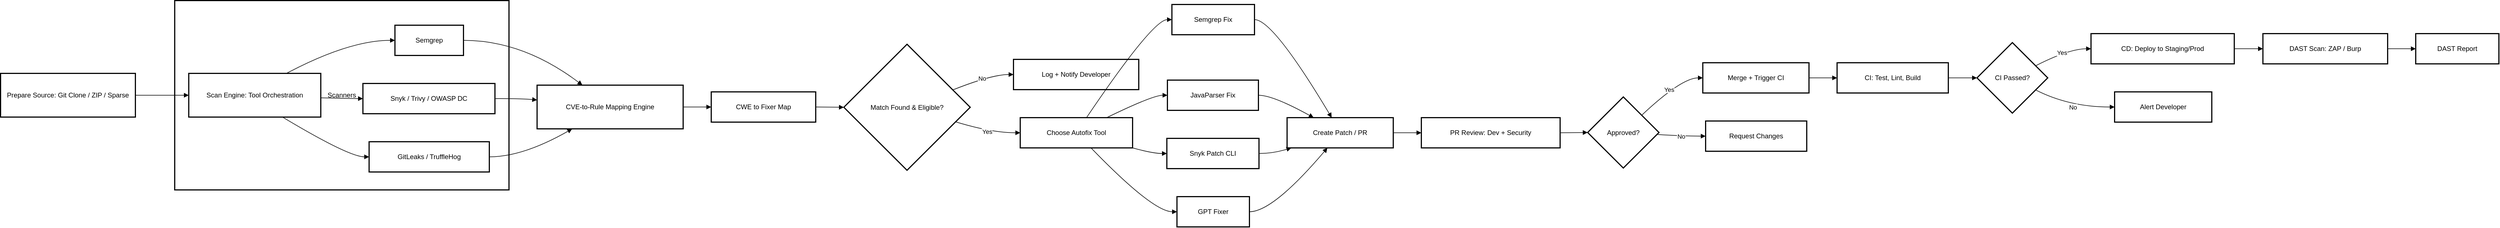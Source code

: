 <mxfile version="28.0.4">
  <diagram name="Page-1" id="E6P_ZnN2hjE3YP69OVNa">
    <mxGraphModel dx="1011" dy="501" grid="1" gridSize="10" guides="1" tooltips="1" connect="1" arrows="1" fold="1" page="1" pageScale="1" pageWidth="850" pageHeight="1100" math="0" shadow="0">
      <root>
        <mxCell id="0" />
        <mxCell id="1" parent="0" />
        <mxCell id="FPQvH17uCTwL44nKcSKR-1" value="Scanners" style="whiteSpace=wrap;strokeWidth=2;" vertex="1" parent="1">
          <mxGeometry x="330" y="17" width="595" height="338" as="geometry" />
        </mxCell>
        <mxCell id="FPQvH17uCTwL44nKcSKR-2" value="Prepare Source: Git Clone / ZIP / Sparse" style="whiteSpace=wrap;strokeWidth=2;" vertex="1" parent="1">
          <mxGeometry x="20" y="147" width="240" height="78" as="geometry" />
        </mxCell>
        <mxCell id="FPQvH17uCTwL44nKcSKR-3" value="Scan Engine: Tool Orchestration" style="whiteSpace=wrap;strokeWidth=2;" vertex="1" parent="1">
          <mxGeometry x="355" y="147" width="235" height="78" as="geometry" />
        </mxCell>
        <mxCell id="FPQvH17uCTwL44nKcSKR-4" value="Semgrep" style="whiteSpace=wrap;strokeWidth=2;" vertex="1" parent="1">
          <mxGeometry x="722" y="61" width="122" height="54" as="geometry" />
        </mxCell>
        <mxCell id="FPQvH17uCTwL44nKcSKR-5" value="Snyk / Trivy / OWASP DC" style="whiteSpace=wrap;strokeWidth=2;" vertex="1" parent="1">
          <mxGeometry x="665" y="165" width="235" height="54" as="geometry" />
        </mxCell>
        <mxCell id="FPQvH17uCTwL44nKcSKR-6" value="GitLeaks / TruffleHog" style="whiteSpace=wrap;strokeWidth=2;" vertex="1" parent="1">
          <mxGeometry x="676" y="269" width="214" height="54" as="geometry" />
        </mxCell>
        <mxCell id="FPQvH17uCTwL44nKcSKR-7" value="CVE-to-Rule Mapping Engine" style="whiteSpace=wrap;strokeWidth=2;" vertex="1" parent="1">
          <mxGeometry x="975" y="168" width="260" height="78" as="geometry" />
        </mxCell>
        <mxCell id="FPQvH17uCTwL44nKcSKR-8" value="CWE to Fixer Map" style="whiteSpace=wrap;strokeWidth=2;" vertex="1" parent="1">
          <mxGeometry x="1285" y="180" width="186" height="54" as="geometry" />
        </mxCell>
        <mxCell id="FPQvH17uCTwL44nKcSKR-9" value="Match Found &amp; Eligible?" style="rhombus;strokeWidth=2;whiteSpace=wrap;" vertex="1" parent="1">
          <mxGeometry x="1521" y="95" width="225" height="225" as="geometry" />
        </mxCell>
        <mxCell id="FPQvH17uCTwL44nKcSKR-10" value="Log + Notify Developer" style="whiteSpace=wrap;strokeWidth=2;" vertex="1" parent="1">
          <mxGeometry x="1823" y="122" width="223" height="54" as="geometry" />
        </mxCell>
        <mxCell id="FPQvH17uCTwL44nKcSKR-11" value="Choose Autofix Tool" style="whiteSpace=wrap;strokeWidth=2;" vertex="1" parent="1">
          <mxGeometry x="1835" y="226" width="200" height="54" as="geometry" />
        </mxCell>
        <mxCell id="FPQvH17uCTwL44nKcSKR-12" value="Semgrep Fix" style="whiteSpace=wrap;strokeWidth=2;" vertex="1" parent="1">
          <mxGeometry x="2105" y="24" width="147" height="54" as="geometry" />
        </mxCell>
        <mxCell id="FPQvH17uCTwL44nKcSKR-13" value="JavaParser Fix" style="whiteSpace=wrap;strokeWidth=2;" vertex="1" parent="1">
          <mxGeometry x="2097" y="159" width="162" height="54" as="geometry" />
        </mxCell>
        <mxCell id="FPQvH17uCTwL44nKcSKR-14" value="Snyk Patch CLI" style="whiteSpace=wrap;strokeWidth=2;" vertex="1" parent="1">
          <mxGeometry x="2096" y="263" width="164" height="54" as="geometry" />
        </mxCell>
        <mxCell id="FPQvH17uCTwL44nKcSKR-15" value="GPT Fixer" style="whiteSpace=wrap;strokeWidth=2;" vertex="1" parent="1">
          <mxGeometry x="2114" y="367" width="129" height="54" as="geometry" />
        </mxCell>
        <mxCell id="FPQvH17uCTwL44nKcSKR-16" value="Create Patch / PR" style="whiteSpace=wrap;strokeWidth=2;" vertex="1" parent="1">
          <mxGeometry x="2310" y="226" width="189" height="54" as="geometry" />
        </mxCell>
        <mxCell id="FPQvH17uCTwL44nKcSKR-17" value="PR Review: Dev + Security" style="whiteSpace=wrap;strokeWidth=2;" vertex="1" parent="1">
          <mxGeometry x="2549" y="226" width="247" height="54" as="geometry" />
        </mxCell>
        <mxCell id="FPQvH17uCTwL44nKcSKR-18" value="Approved?" style="rhombus;strokeWidth=2;whiteSpace=wrap;" vertex="1" parent="1">
          <mxGeometry x="2845" y="189" width="127" height="127" as="geometry" />
        </mxCell>
        <mxCell id="FPQvH17uCTwL44nKcSKR-19" value="Merge + Trigger CI" style="whiteSpace=wrap;strokeWidth=2;" vertex="1" parent="1">
          <mxGeometry x="3050" y="128" width="189" height="54" as="geometry" />
        </mxCell>
        <mxCell id="FPQvH17uCTwL44nKcSKR-20" value="Request Changes" style="whiteSpace=wrap;strokeWidth=2;" vertex="1" parent="1">
          <mxGeometry x="3055" y="232" width="180" height="54" as="geometry" />
        </mxCell>
        <mxCell id="FPQvH17uCTwL44nKcSKR-21" value="CI: Test, Lint, Build" style="whiteSpace=wrap;strokeWidth=2;" vertex="1" parent="1">
          <mxGeometry x="3289" y="128" width="198" height="54" as="geometry" />
        </mxCell>
        <mxCell id="FPQvH17uCTwL44nKcSKR-22" value="CI Passed?" style="rhombus;strokeWidth=2;whiteSpace=wrap;" vertex="1" parent="1">
          <mxGeometry x="3538" y="92" width="126" height="126" as="geometry" />
        </mxCell>
        <mxCell id="FPQvH17uCTwL44nKcSKR-23" value="CD: Deploy to Staging/Prod" style="whiteSpace=wrap;strokeWidth=2;" vertex="1" parent="1">
          <mxGeometry x="3741" y="76" width="255" height="54" as="geometry" />
        </mxCell>
        <mxCell id="FPQvH17uCTwL44nKcSKR-24" value="Alert Developer" style="whiteSpace=wrap;strokeWidth=2;" vertex="1" parent="1">
          <mxGeometry x="3783" y="180" width="173" height="54" as="geometry" />
        </mxCell>
        <mxCell id="FPQvH17uCTwL44nKcSKR-25" value="DAST Scan: ZAP / Burp" style="whiteSpace=wrap;strokeWidth=2;" vertex="1" parent="1">
          <mxGeometry x="4047" y="76" width="222" height="54" as="geometry" />
        </mxCell>
        <mxCell id="FPQvH17uCTwL44nKcSKR-26" value="DAST Report" style="whiteSpace=wrap;strokeWidth=2;" vertex="1" parent="1">
          <mxGeometry x="4319" y="76" width="148" height="54" as="geometry" />
        </mxCell>
        <mxCell id="FPQvH17uCTwL44nKcSKR-27" value="" style="curved=1;startArrow=none;endArrow=block;exitX=1;exitY=0.5;entryX=0;entryY=0.5;rounded=0;" edge="1" parent="1" source="FPQvH17uCTwL44nKcSKR-2" target="FPQvH17uCTwL44nKcSKR-3">
          <mxGeometry relative="1" as="geometry">
            <Array as="points" />
          </mxGeometry>
        </mxCell>
        <mxCell id="FPQvH17uCTwL44nKcSKR-28" value="" style="curved=1;startArrow=none;endArrow=block;exitX=0.74;exitY=0;entryX=0;entryY=0.5;rounded=0;" edge="1" parent="1" source="FPQvH17uCTwL44nKcSKR-3" target="FPQvH17uCTwL44nKcSKR-4">
          <mxGeometry relative="1" as="geometry">
            <Array as="points">
              <mxPoint x="640" y="88" />
            </Array>
          </mxGeometry>
        </mxCell>
        <mxCell id="FPQvH17uCTwL44nKcSKR-29" value="" style="curved=1;startArrow=none;endArrow=block;exitX=1;exitY=0.56;entryX=0;entryY=0.5;rounded=0;" edge="1" parent="1" source="FPQvH17uCTwL44nKcSKR-3" target="FPQvH17uCTwL44nKcSKR-5">
          <mxGeometry relative="1" as="geometry">
            <Array as="points">
              <mxPoint x="640" y="192" />
            </Array>
          </mxGeometry>
        </mxCell>
        <mxCell id="FPQvH17uCTwL44nKcSKR-30" value="" style="curved=1;startArrow=none;endArrow=block;exitX=0.71;exitY=1;entryX=0;entryY=0.5;rounded=0;" edge="1" parent="1" source="FPQvH17uCTwL44nKcSKR-3" target="FPQvH17uCTwL44nKcSKR-6">
          <mxGeometry relative="1" as="geometry">
            <Array as="points">
              <mxPoint x="640" y="296" />
            </Array>
          </mxGeometry>
        </mxCell>
        <mxCell id="FPQvH17uCTwL44nKcSKR-31" value="" style="curved=1;startArrow=none;endArrow=block;exitX=1;exitY=0.5;entryX=0.31;entryY=0;rounded=0;" edge="1" parent="1" source="FPQvH17uCTwL44nKcSKR-4" target="FPQvH17uCTwL44nKcSKR-7">
          <mxGeometry relative="1" as="geometry">
            <Array as="points">
              <mxPoint x="950" y="88" />
            </Array>
          </mxGeometry>
        </mxCell>
        <mxCell id="FPQvH17uCTwL44nKcSKR-32" value="" style="curved=1;startArrow=none;endArrow=block;exitX=1;exitY=0.5;entryX=0;entryY=0.34;rounded=0;" edge="1" parent="1" source="FPQvH17uCTwL44nKcSKR-5" target="FPQvH17uCTwL44nKcSKR-7">
          <mxGeometry relative="1" as="geometry">
            <Array as="points">
              <mxPoint x="950" y="192" />
            </Array>
          </mxGeometry>
        </mxCell>
        <mxCell id="FPQvH17uCTwL44nKcSKR-33" value="" style="curved=1;startArrow=none;endArrow=block;exitX=1;exitY=0.5;entryX=0.24;entryY=1;rounded=0;" edge="1" parent="1" source="FPQvH17uCTwL44nKcSKR-6" target="FPQvH17uCTwL44nKcSKR-7">
          <mxGeometry relative="1" as="geometry">
            <Array as="points">
              <mxPoint x="950" y="296" />
            </Array>
          </mxGeometry>
        </mxCell>
        <mxCell id="FPQvH17uCTwL44nKcSKR-34" value="" style="curved=1;startArrow=none;endArrow=block;exitX=1;exitY=0.5;entryX=0;entryY=0.5;rounded=0;" edge="1" parent="1" source="FPQvH17uCTwL44nKcSKR-7" target="FPQvH17uCTwL44nKcSKR-8">
          <mxGeometry relative="1" as="geometry">
            <Array as="points" />
          </mxGeometry>
        </mxCell>
        <mxCell id="FPQvH17uCTwL44nKcSKR-35" value="" style="curved=1;startArrow=none;endArrow=block;exitX=1;exitY=0.5;entryX=0;entryY=0.5;rounded=0;" edge="1" parent="1" source="FPQvH17uCTwL44nKcSKR-8" target="FPQvH17uCTwL44nKcSKR-9">
          <mxGeometry relative="1" as="geometry">
            <Array as="points" />
          </mxGeometry>
        </mxCell>
        <mxCell id="FPQvH17uCTwL44nKcSKR-36" value="No" style="curved=1;startArrow=none;endArrow=block;exitX=1;exitY=0.31;entryX=0;entryY=0.5;rounded=0;" edge="1" parent="1" source="FPQvH17uCTwL44nKcSKR-9" target="FPQvH17uCTwL44nKcSKR-10">
          <mxGeometry relative="1" as="geometry">
            <Array as="points">
              <mxPoint x="1784" y="149" />
            </Array>
          </mxGeometry>
        </mxCell>
        <mxCell id="FPQvH17uCTwL44nKcSKR-37" value="Yes" style="curved=1;startArrow=none;endArrow=block;exitX=1;exitY=0.65;entryX=0;entryY=0.5;rounded=0;" edge="1" parent="1" source="FPQvH17uCTwL44nKcSKR-9" target="FPQvH17uCTwL44nKcSKR-11">
          <mxGeometry relative="1" as="geometry">
            <Array as="points">
              <mxPoint x="1784" y="253" />
            </Array>
          </mxGeometry>
        </mxCell>
        <mxCell id="FPQvH17uCTwL44nKcSKR-38" value="" style="curved=1;startArrow=none;endArrow=block;exitX=0.59;exitY=0;entryX=0;entryY=0.5;rounded=0;" edge="1" parent="1" source="FPQvH17uCTwL44nKcSKR-11" target="FPQvH17uCTwL44nKcSKR-12">
          <mxGeometry relative="1" as="geometry">
            <Array as="points">
              <mxPoint x="2071" y="51" />
            </Array>
          </mxGeometry>
        </mxCell>
        <mxCell id="FPQvH17uCTwL44nKcSKR-39" value="" style="curved=1;startArrow=none;endArrow=block;exitX=0.77;exitY=0;entryX=0;entryY=0.5;rounded=0;" edge="1" parent="1" source="FPQvH17uCTwL44nKcSKR-11" target="FPQvH17uCTwL44nKcSKR-13">
          <mxGeometry relative="1" as="geometry">
            <Array as="points">
              <mxPoint x="2071" y="186" />
            </Array>
          </mxGeometry>
        </mxCell>
        <mxCell id="FPQvH17uCTwL44nKcSKR-40" value="" style="curved=1;startArrow=none;endArrow=block;exitX=1;exitY=1;entryX=0;entryY=0.5;rounded=0;" edge="1" parent="1" source="FPQvH17uCTwL44nKcSKR-11" target="FPQvH17uCTwL44nKcSKR-14">
          <mxGeometry relative="1" as="geometry">
            <Array as="points">
              <mxPoint x="2071" y="290" />
            </Array>
          </mxGeometry>
        </mxCell>
        <mxCell id="FPQvH17uCTwL44nKcSKR-41" value="" style="curved=1;startArrow=none;endArrow=block;exitX=0.63;exitY=1;entryX=0;entryY=0.5;rounded=0;" edge="1" parent="1" source="FPQvH17uCTwL44nKcSKR-11" target="FPQvH17uCTwL44nKcSKR-15">
          <mxGeometry relative="1" as="geometry">
            <Array as="points">
              <mxPoint x="2071" y="394" />
            </Array>
          </mxGeometry>
        </mxCell>
        <mxCell id="FPQvH17uCTwL44nKcSKR-42" value="" style="curved=1;startArrow=none;endArrow=block;exitX=1;exitY=0.5;entryX=0.42;entryY=0;rounded=0;" edge="1" parent="1" source="FPQvH17uCTwL44nKcSKR-12" target="FPQvH17uCTwL44nKcSKR-16">
          <mxGeometry relative="1" as="geometry">
            <Array as="points">
              <mxPoint x="2285" y="51" />
            </Array>
          </mxGeometry>
        </mxCell>
        <mxCell id="FPQvH17uCTwL44nKcSKR-43" value="" style="curved=1;startArrow=none;endArrow=block;exitX=1;exitY=0.5;entryX=0.25;entryY=0;rounded=0;" edge="1" parent="1" source="FPQvH17uCTwL44nKcSKR-13" target="FPQvH17uCTwL44nKcSKR-16">
          <mxGeometry relative="1" as="geometry">
            <Array as="points">
              <mxPoint x="2285" y="186" />
            </Array>
          </mxGeometry>
        </mxCell>
        <mxCell id="FPQvH17uCTwL44nKcSKR-44" value="" style="curved=1;startArrow=none;endArrow=block;exitX=1;exitY=0.5;entryX=0.04;entryY=1;rounded=0;" edge="1" parent="1" source="FPQvH17uCTwL44nKcSKR-14" target="FPQvH17uCTwL44nKcSKR-16">
          <mxGeometry relative="1" as="geometry">
            <Array as="points">
              <mxPoint x="2285" y="290" />
            </Array>
          </mxGeometry>
        </mxCell>
        <mxCell id="FPQvH17uCTwL44nKcSKR-45" value="" style="curved=1;startArrow=none;endArrow=block;exitX=1;exitY=0.5;entryX=0.38;entryY=1;rounded=0;" edge="1" parent="1" source="FPQvH17uCTwL44nKcSKR-15" target="FPQvH17uCTwL44nKcSKR-16">
          <mxGeometry relative="1" as="geometry">
            <Array as="points">
              <mxPoint x="2285" y="394" />
            </Array>
          </mxGeometry>
        </mxCell>
        <mxCell id="FPQvH17uCTwL44nKcSKR-46" value="" style="curved=1;startArrow=none;endArrow=block;exitX=1;exitY=0.5;entryX=0;entryY=0.5;rounded=0;" edge="1" parent="1" source="FPQvH17uCTwL44nKcSKR-16" target="FPQvH17uCTwL44nKcSKR-17">
          <mxGeometry relative="1" as="geometry">
            <Array as="points" />
          </mxGeometry>
        </mxCell>
        <mxCell id="FPQvH17uCTwL44nKcSKR-47" value="" style="curved=1;startArrow=none;endArrow=block;exitX=1;exitY=0.5;entryX=0;entryY=0.5;rounded=0;" edge="1" parent="1" source="FPQvH17uCTwL44nKcSKR-17" target="FPQvH17uCTwL44nKcSKR-18">
          <mxGeometry relative="1" as="geometry">
            <Array as="points" />
          </mxGeometry>
        </mxCell>
        <mxCell id="FPQvH17uCTwL44nKcSKR-48" value="Yes" style="curved=1;startArrow=none;endArrow=block;exitX=1.01;exitY=0.02;entryX=0;entryY=0.5;rounded=0;" edge="1" parent="1" source="FPQvH17uCTwL44nKcSKR-18" target="FPQvH17uCTwL44nKcSKR-19">
          <mxGeometry relative="1" as="geometry">
            <Array as="points">
              <mxPoint x="3012" y="155" />
            </Array>
          </mxGeometry>
        </mxCell>
        <mxCell id="FPQvH17uCTwL44nKcSKR-49" value="No" style="curved=1;startArrow=none;endArrow=block;exitX=1.01;exitY=0.53;entryX=0;entryY=0.5;rounded=0;" edge="1" parent="1" source="FPQvH17uCTwL44nKcSKR-18" target="FPQvH17uCTwL44nKcSKR-20">
          <mxGeometry relative="1" as="geometry">
            <Array as="points">
              <mxPoint x="3012" y="259" />
            </Array>
          </mxGeometry>
        </mxCell>
        <mxCell id="FPQvH17uCTwL44nKcSKR-50" value="" style="curved=1;startArrow=none;endArrow=block;exitX=1;exitY=0.5;entryX=0;entryY=0.5;rounded=0;" edge="1" parent="1" source="FPQvH17uCTwL44nKcSKR-19" target="FPQvH17uCTwL44nKcSKR-21">
          <mxGeometry relative="1" as="geometry">
            <Array as="points" />
          </mxGeometry>
        </mxCell>
        <mxCell id="FPQvH17uCTwL44nKcSKR-51" value="" style="curved=1;startArrow=none;endArrow=block;exitX=1;exitY=0.5;entryX=0;entryY=0.5;rounded=0;" edge="1" parent="1" source="FPQvH17uCTwL44nKcSKR-21" target="FPQvH17uCTwL44nKcSKR-22">
          <mxGeometry relative="1" as="geometry">
            <Array as="points" />
          </mxGeometry>
        </mxCell>
        <mxCell id="FPQvH17uCTwL44nKcSKR-52" value="Yes" style="curved=1;startArrow=none;endArrow=block;exitX=1;exitY=0.24;entryX=0;entryY=0.5;rounded=0;" edge="1" parent="1" source="FPQvH17uCTwL44nKcSKR-22" target="FPQvH17uCTwL44nKcSKR-23">
          <mxGeometry relative="1" as="geometry">
            <Array as="points">
              <mxPoint x="3702" y="103" />
            </Array>
          </mxGeometry>
        </mxCell>
        <mxCell id="FPQvH17uCTwL44nKcSKR-53" value="No" style="curved=1;startArrow=none;endArrow=block;exitX=1;exitY=0.76;entryX=0;entryY=0.5;rounded=0;" edge="1" parent="1" source="FPQvH17uCTwL44nKcSKR-22" target="FPQvH17uCTwL44nKcSKR-24">
          <mxGeometry relative="1" as="geometry">
            <Array as="points">
              <mxPoint x="3702" y="207" />
            </Array>
          </mxGeometry>
        </mxCell>
        <mxCell id="FPQvH17uCTwL44nKcSKR-54" value="" style="curved=1;startArrow=none;endArrow=block;exitX=1;exitY=0.5;entryX=0;entryY=0.5;rounded=0;" edge="1" parent="1" source="FPQvH17uCTwL44nKcSKR-23" target="FPQvH17uCTwL44nKcSKR-25">
          <mxGeometry relative="1" as="geometry">
            <Array as="points" />
          </mxGeometry>
        </mxCell>
        <mxCell id="FPQvH17uCTwL44nKcSKR-55" value="" style="curved=1;startArrow=none;endArrow=block;exitX=1;exitY=0.5;entryX=0;entryY=0.5;rounded=0;" edge="1" parent="1" source="FPQvH17uCTwL44nKcSKR-25" target="FPQvH17uCTwL44nKcSKR-26">
          <mxGeometry relative="1" as="geometry">
            <Array as="points" />
          </mxGeometry>
        </mxCell>
      </root>
    </mxGraphModel>
  </diagram>
</mxfile>
